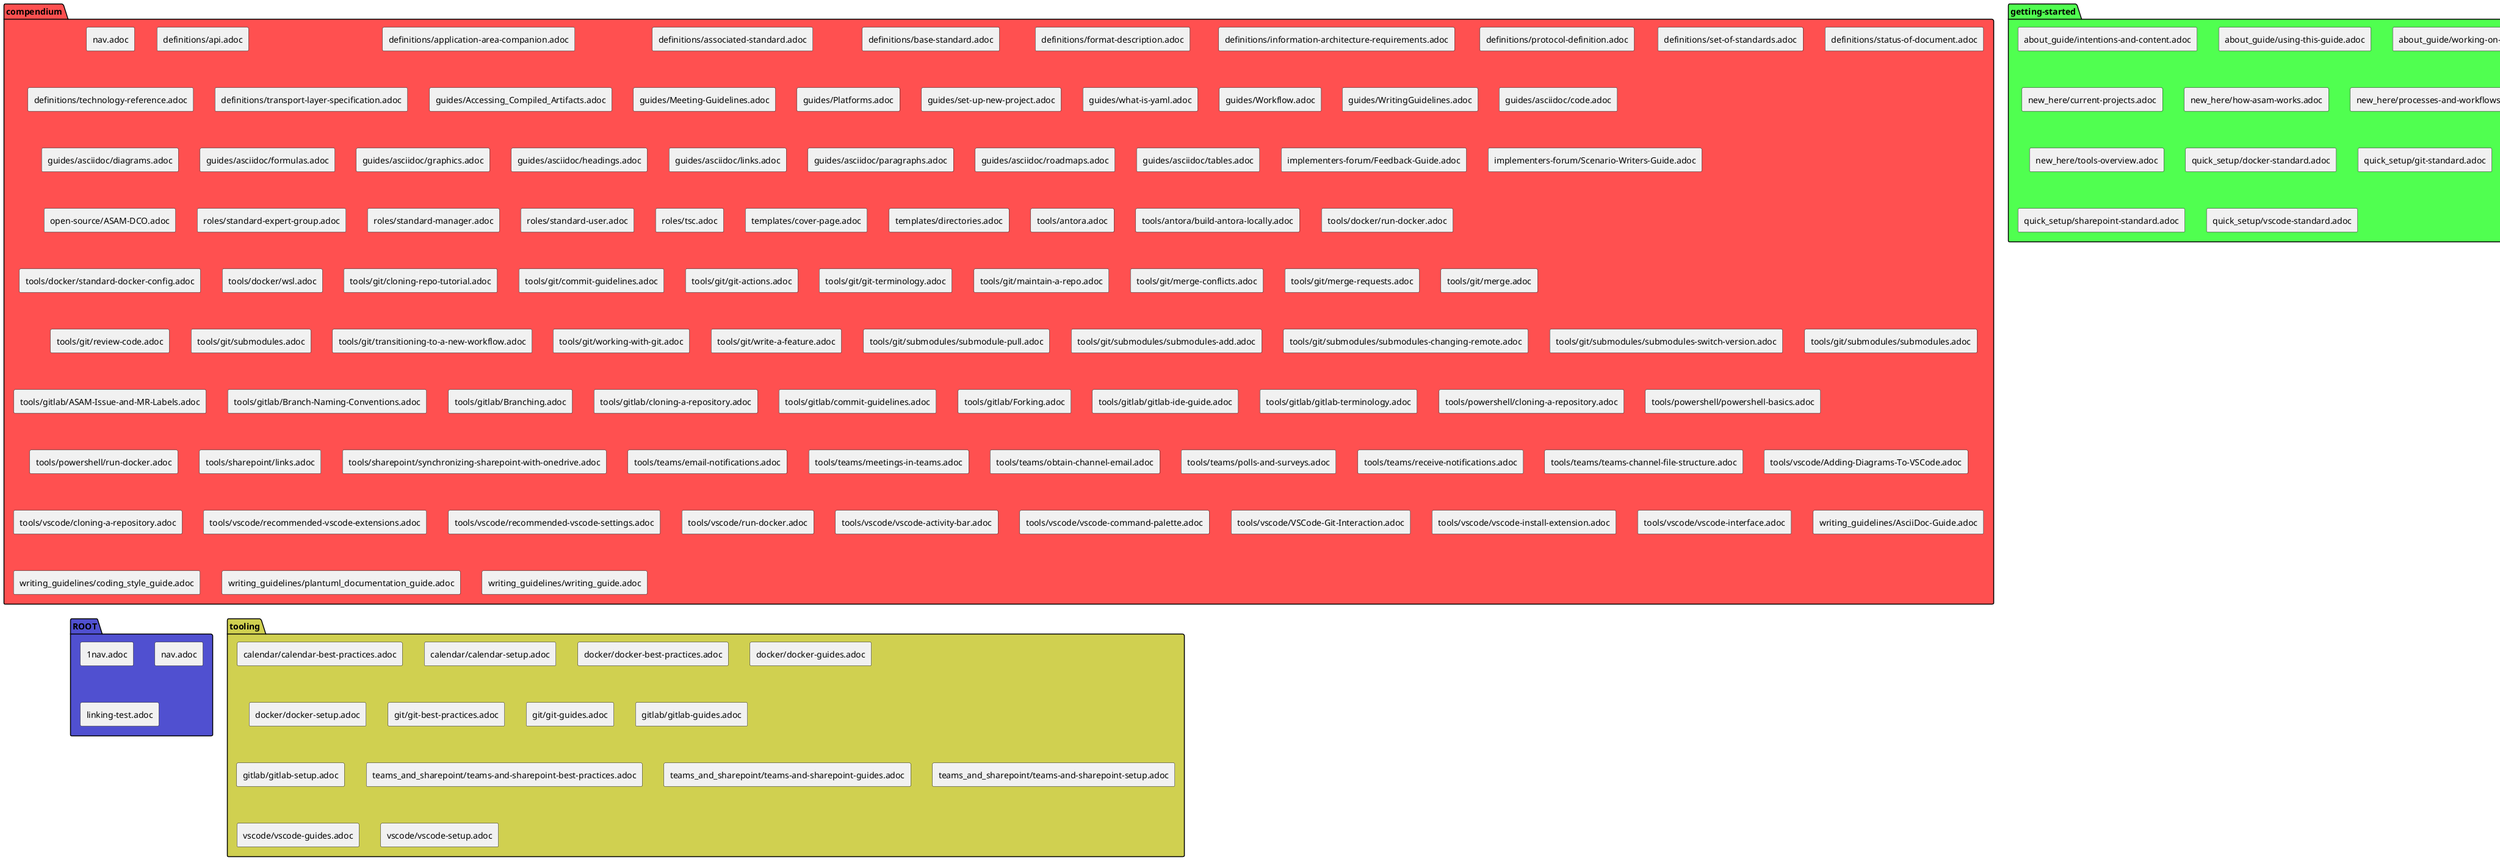 @startuml
package compendium #ff5050 {
rectangle "nav.adoc" as f0_1
rectangle "definitions/api.adoc" as f0_4
rectangle "definitions/application-area-companion.adoc" as f0_5
rectangle "definitions/associated-standard.adoc" as f0_6
rectangle "definitions/base-standard.adoc" as f0_7
rectangle "definitions/format-description.adoc" as f0_8
rectangle "definitions/information-architecture-requirements.adoc" as f0_9
rectangle "definitions/protocol-definition.adoc" as f0_10
rectangle "definitions/set-of-standards.adoc" as f0_11
rectangle "definitions/status-of-document.adoc" as f0_12
rectangle "definitions/technology-reference.adoc" as f0_13
rectangle "definitions/transport-layer-specification.adoc" as f0_14
rectangle "guides/Accessing_Compiled_Artifacts.adoc" as f0_15
rectangle "guides/Meeting-Guidelines.adoc" as f0_16
rectangle "guides/Platforms.adoc" as f0_17
rectangle "guides/set-up-new-project.adoc" as f0_18
rectangle "guides/what-is-yaml.adoc" as f0_19
rectangle "guides/Workflow.adoc" as f0_20
rectangle "guides/WritingGuidelines.adoc" as f0_21
rectangle "guides/asciidoc/code.adoc" as f0_22
rectangle "guides/asciidoc/diagrams.adoc" as f0_23
rectangle "guides/asciidoc/formulas.adoc" as f0_24
rectangle "guides/asciidoc/graphics.adoc" as f0_25
rectangle "guides/asciidoc/headings.adoc" as f0_26
rectangle "guides/asciidoc/links.adoc" as f0_27
rectangle "guides/asciidoc/paragraphs.adoc" as f0_28
rectangle "guides/asciidoc/roadmaps.adoc" as f0_29
rectangle "guides/asciidoc/tables.adoc" as f0_30
rectangle "implementers-forum/Feedback-Guide.adoc" as f0_31
rectangle "implementers-forum/Scenario-Writers-Guide.adoc" as f0_32
rectangle "open-source/ASAM-DCO.adoc" as f0_33
rectangle "roles/standard-expert-group.adoc" as f0_34
rectangle "roles/standard-manager.adoc" as f0_35
rectangle "roles/standard-user.adoc" as f0_36
rectangle "roles/tsc.adoc" as f0_37
rectangle "templates/cover-page.adoc" as f0_38
rectangle "templates/directories.adoc" as f0_39
rectangle "tools/antora.adoc" as f0_40
rectangle "tools/antora/build-antora-locally.adoc" as f0_41
rectangle "tools/docker/run-docker.adoc" as f0_43
rectangle "tools/docker/standard-docker-config.adoc" as f0_44
rectangle "tools/docker/wsl.adoc" as f0_45
rectangle "tools/git/cloning-repo-tutorial.adoc" as f0_46
rectangle "tools/git/commit-guidelines.adoc" as f0_47
rectangle "tools/git/git-actions.adoc" as f0_48
rectangle "tools/git/git-terminology.adoc" as f0_49
rectangle "tools/git/maintain-a-repo.adoc" as f0_50
rectangle "tools/git/merge-conflicts.adoc" as f0_51
rectangle "tools/git/merge-requests.adoc" as f0_52
rectangle "tools/git/merge.adoc" as f0_53
rectangle "tools/git/review-code.adoc" as f0_54
rectangle "tools/git/submodules.adoc" as f0_55
rectangle "tools/git/transitioning-to-a-new-workflow.adoc" as f0_56
rectangle "tools/git/working-with-git.adoc" as f0_57
rectangle "tools/git/write-a-feature.adoc" as f0_58
rectangle "tools/git/submodules/submodule-pull.adoc" as f0_59
rectangle "tools/git/submodules/submodules-add.adoc" as f0_60
rectangle "tools/git/submodules/submodules-changing-remote.adoc" as f0_61
rectangle "tools/git/submodules/submodules-switch-version.adoc" as f0_62
rectangle "tools/git/submodules/submodules.adoc" as f0_63
rectangle "tools/gitlab/ASAM-Issue-and-MR-Labels.adoc" as f0_64
rectangle "tools/gitlab/Branch-Naming-Conventions.adoc" as f0_65
rectangle "tools/gitlab/Branching.adoc" as f0_66
rectangle "tools/gitlab/cloning-a-repository.adoc" as f0_67
rectangle "tools/gitlab/commit-guidelines.adoc" as f0_68
rectangle "tools/gitlab/Forking.adoc" as f0_69
rectangle "tools/gitlab/gitlab-ide-guide.adoc" as f0_70
rectangle "tools/gitlab/gitlab-terminology.adoc" as f0_71
rectangle "tools/powershell/cloning-a-repository.adoc" as f0_72
rectangle "tools/powershell/powershell-basics.adoc" as f0_73
rectangle "tools/powershell/run-docker.adoc" as f0_74
rectangle "tools/sharepoint/links.adoc" as f0_75
rectangle "tools/sharepoint/synchronizing-sharepoint-with-onedrive.adoc" as f0_76
rectangle "tools/teams/email-notifications.adoc" as f0_77
rectangle "tools/teams/meetings-in-teams.adoc" as f0_78
rectangle "tools/teams/obtain-channel-email.adoc" as f0_79
rectangle "tools/teams/polls-and-surveys.adoc" as f0_80
rectangle "tools/teams/receive-notifications.adoc" as f0_81
rectangle "tools/teams/teams-channel-file-structure.adoc" as f0_82
rectangle "tools/vscode/Adding-Diagrams-To-VSCode.adoc" as f0_83
rectangle "tools/vscode/cloning-a-repository.adoc" as f0_84
rectangle "tools/vscode/recommended-vscode-extensions.adoc" as f0_85
rectangle "tools/vscode/recommended-vscode-settings.adoc" as f0_86
rectangle "tools/vscode/run-docker.adoc" as f0_87
rectangle "tools/vscode/vscode-activity-bar.adoc" as f0_88
rectangle "tools/vscode/vscode-command-palette.adoc" as f0_89
rectangle "tools/vscode/VSCode-Git-Interaction.adoc" as f0_90
rectangle "tools/vscode/vscode-install-extension.adoc" as f0_91
rectangle "tools/vscode/vscode-interface.adoc" as f0_92
rectangle "writing_guidelines/AsciiDoc-Guide.adoc" as f0_93
rectangle "writing_guidelines/coding_style_guide.adoc" as f0_94
rectangle "writing_guidelines/plantuml_documentation_guide.adoc" as f0_95
rectangle "writing_guidelines/writing_guide.adoc" as f0_96
}
package getting-started #50ff50 {
rectangle "about_guide/intentions-and-content.adoc" as f2_6
rectangle "about_guide/using-this-guide.adoc" as f2_7
rectangle "about_guide/working-on-the-guide.adoc" as f2_8
rectangle "new_here/asam-contacts.adoc" as f2_9
rectangle "new_here/current-projects.adoc" as f2_10
rectangle "new_here/how-asam-works.adoc" as f2_11
rectangle "new_here/processes-and-workflows-overview.adoc" as f2_12
rectangle "new_here/roles-overview.adoc" as f2_13
rectangle "new_here/tools-overview.adoc" as f2_14
rectangle "quick_setup/docker-standard.adoc" as f2_15
rectangle "quick_setup/git-standard.adoc" as f2_16
rectangle "quick_setup/microsoft-teams-standard.adoc" as f2_17
rectangle "quick_setup/sharepoint-standard.adoc" as f2_18
rectangle "quick_setup/vscode-standard.adoc" as f2_19
}
package project-guide #ffff50 {
rectangle "macros/macro-pages.adoc" as f3_14
rectangle "macros/macro-reference.adoc" as f3_15
rectangle "macros/macro-related.adoc" as f3_16
}
package ROOT #5050d0 {
rectangle "1nav.adoc" as f5_1
rectangle "nav.adoc" as f5_2
rectangle "linking-test.adoc" as f5_4
}
package tooling #d0d050 {
rectangle "calendar/calendar-best-practices.adoc" as f7_11
rectangle "calendar/calendar-setup.adoc" as f7_12
rectangle "docker/docker-best-practices.adoc" as f7_13
rectangle "docker/docker-guides.adoc" as f7_14
rectangle "docker/docker-setup.adoc" as f7_15
rectangle "git/git-best-practices.adoc" as f7_17
rectangle "git/git-guides.adoc" as f7_18
rectangle "gitlab/gitlab-guides.adoc" as f7_20
rectangle "gitlab/gitlab-setup.adoc" as f7_21
rectangle "teams_and_sharepoint/teams-and-sharepoint-best-practices.adoc" as f7_22
rectangle "teams_and_sharepoint/teams-and-sharepoint-guides.adoc" as f7_23
rectangle "teams_and_sharepoint/teams-and-sharepoint-setup.adoc" as f7_24
rectangle "vscode/vscode-guides.adoc" as f7_25
rectangle "vscode/vscode-setup.adoc" as f7_26
}


@enduml
